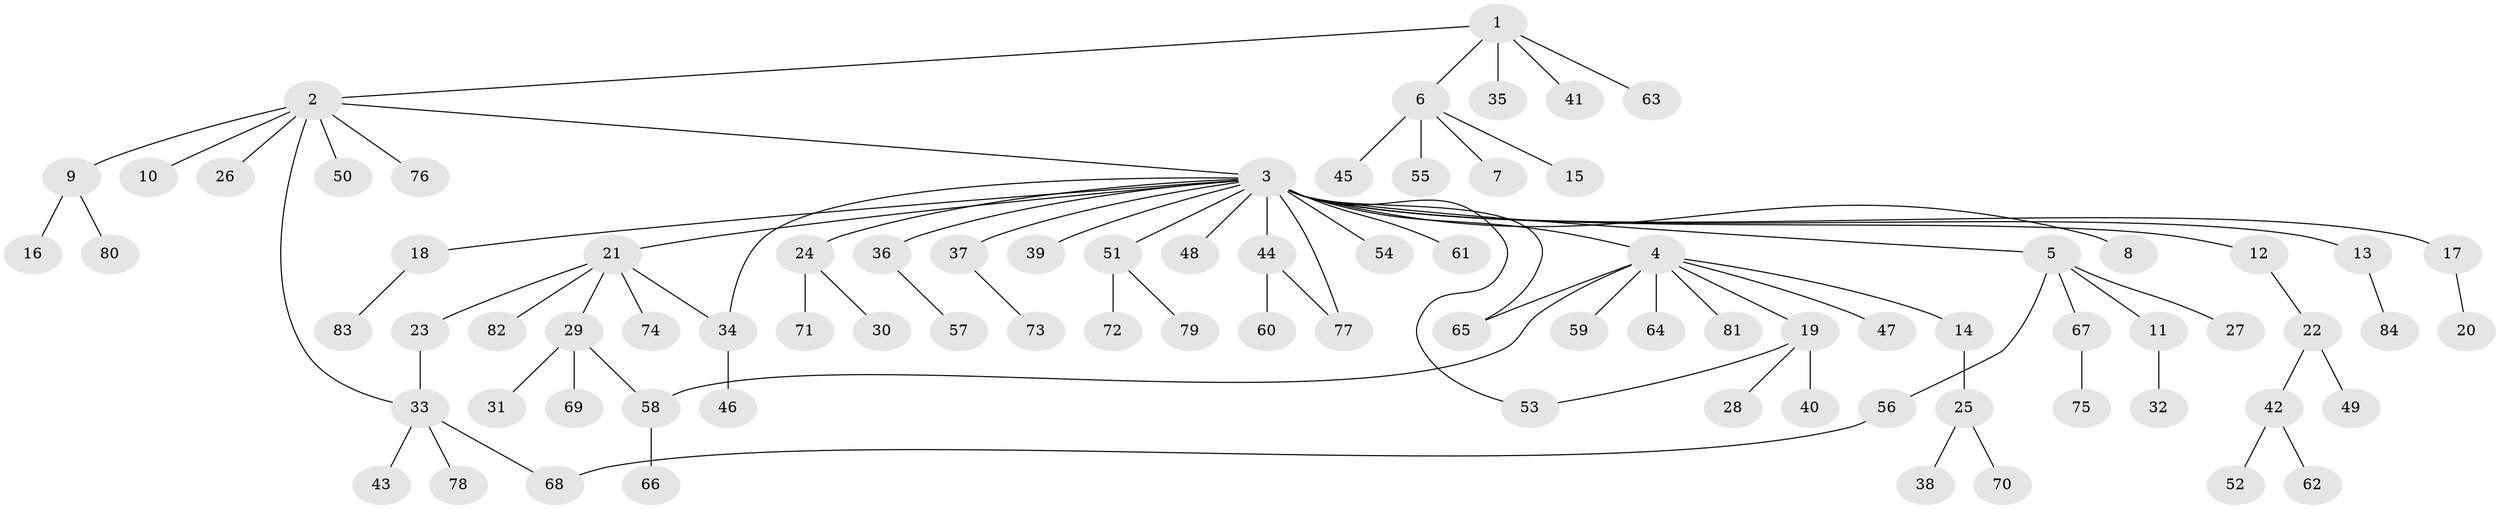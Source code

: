 // Generated by graph-tools (version 1.1) at 2025/01/03/09/25 03:01:48]
// undirected, 84 vertices, 90 edges
graph export_dot {
graph [start="1"]
  node [color=gray90,style=filled];
  1;
  2;
  3;
  4;
  5;
  6;
  7;
  8;
  9;
  10;
  11;
  12;
  13;
  14;
  15;
  16;
  17;
  18;
  19;
  20;
  21;
  22;
  23;
  24;
  25;
  26;
  27;
  28;
  29;
  30;
  31;
  32;
  33;
  34;
  35;
  36;
  37;
  38;
  39;
  40;
  41;
  42;
  43;
  44;
  45;
  46;
  47;
  48;
  49;
  50;
  51;
  52;
  53;
  54;
  55;
  56;
  57;
  58;
  59;
  60;
  61;
  62;
  63;
  64;
  65;
  66;
  67;
  68;
  69;
  70;
  71;
  72;
  73;
  74;
  75;
  76;
  77;
  78;
  79;
  80;
  81;
  82;
  83;
  84;
  1 -- 2;
  1 -- 6;
  1 -- 35;
  1 -- 41;
  1 -- 63;
  2 -- 3;
  2 -- 9;
  2 -- 10;
  2 -- 26;
  2 -- 33;
  2 -- 50;
  2 -- 76;
  3 -- 4;
  3 -- 5;
  3 -- 8;
  3 -- 12;
  3 -- 13;
  3 -- 17;
  3 -- 18;
  3 -- 21;
  3 -- 24;
  3 -- 34;
  3 -- 36;
  3 -- 37;
  3 -- 39;
  3 -- 44;
  3 -- 48;
  3 -- 51;
  3 -- 53;
  3 -- 54;
  3 -- 61;
  3 -- 65;
  3 -- 77;
  4 -- 14;
  4 -- 19;
  4 -- 47;
  4 -- 58;
  4 -- 59;
  4 -- 64;
  4 -- 65;
  4 -- 81;
  5 -- 11;
  5 -- 27;
  5 -- 56;
  5 -- 67;
  6 -- 7;
  6 -- 15;
  6 -- 45;
  6 -- 55;
  9 -- 16;
  9 -- 80;
  11 -- 32;
  12 -- 22;
  13 -- 84;
  14 -- 25;
  17 -- 20;
  18 -- 83;
  19 -- 28;
  19 -- 40;
  19 -- 53;
  21 -- 23;
  21 -- 29;
  21 -- 34;
  21 -- 74;
  21 -- 82;
  22 -- 42;
  22 -- 49;
  23 -- 33;
  24 -- 30;
  24 -- 71;
  25 -- 38;
  25 -- 70;
  29 -- 31;
  29 -- 58;
  29 -- 69;
  33 -- 43;
  33 -- 68;
  33 -- 78;
  34 -- 46;
  36 -- 57;
  37 -- 73;
  42 -- 52;
  42 -- 62;
  44 -- 60;
  44 -- 77;
  51 -- 72;
  51 -- 79;
  56 -- 68;
  58 -- 66;
  67 -- 75;
}
